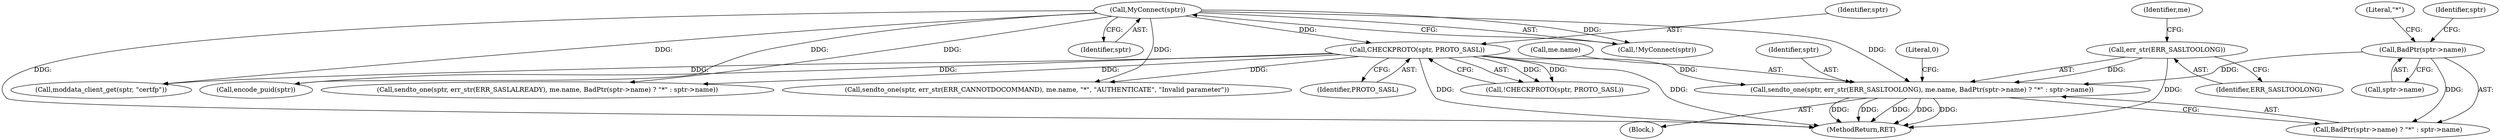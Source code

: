 digraph "0_unrealircd_f473e355e1dc422c4f019dbf86bc50ba1a34a766@API" {
"1000187" [label="(Call,sendto_one(sptr, err_str(ERR_SASLTOOLONG), me.name, BadPtr(sptr->name) ? \"*\" : sptr->name))"];
"1000122" [label="(Call,CHECKPROTO(sptr, PROTO_SASL))"];
"1000114" [label="(Call,MyConnect(sptr))"];
"1000189" [label="(Call,err_str(ERR_SASLTOOLONG))"];
"1000195" [label="(Call,BadPtr(sptr->name))"];
"1000195" [label="(Call,BadPtr(sptr->name))"];
"1000115" [label="(Identifier,sptr)"];
"1000123" [label="(Identifier,sptr)"];
"1000186" [label="(Block,)"];
"1000300" [label="(Call,encode_puid(sptr))"];
"1000113" [label="(Call,!MyConnect(sptr))"];
"1000192" [label="(Identifier,me)"];
"1000134" [label="(Call,sendto_one(sptr, err_str(ERR_SASLALREADY), me.name, BadPtr(sptr->name) ? \"*\" : sptr->name))"];
"1000313" [label="(MethodReturn,RET)"];
"1000122" [label="(Call,CHECKPROTO(sptr, PROTO_SASL))"];
"1000189" [label="(Call,err_str(ERR_SASLTOOLONG))"];
"1000187" [label="(Call,sendto_one(sptr, err_str(ERR_SASLTOOLONG), me.name, BadPtr(sptr->name) ? \"*\" : sptr->name))"];
"1000196" [label="(Call,sptr->name)"];
"1000199" [label="(Literal,\"*\")"];
"1000201" [label="(Identifier,sptr)"];
"1000241" [label="(Call,moddata_client_get(sptr, \"certfp\"))"];
"1000167" [label="(Call,sendto_one(sptr, err_str(ERR_CANNOTDOCOMMAND), me.name, \"*\", \"AUTHENTICATE\", \"Invalid parameter\"))"];
"1000204" [label="(Literal,0)"];
"1000191" [label="(Call,me.name)"];
"1000114" [label="(Call,MyConnect(sptr))"];
"1000188" [label="(Identifier,sptr)"];
"1000121" [label="(Call,!CHECKPROTO(sptr, PROTO_SASL))"];
"1000194" [label="(Call,BadPtr(sptr->name) ? \"*\" : sptr->name)"];
"1000190" [label="(Identifier,ERR_SASLTOOLONG)"];
"1000124" [label="(Identifier,PROTO_SASL)"];
"1000187" -> "1000186"  [label="AST: "];
"1000187" -> "1000194"  [label="CFG: "];
"1000188" -> "1000187"  [label="AST: "];
"1000189" -> "1000187"  [label="AST: "];
"1000191" -> "1000187"  [label="AST: "];
"1000194" -> "1000187"  [label="AST: "];
"1000204" -> "1000187"  [label="CFG: "];
"1000187" -> "1000313"  [label="DDG: "];
"1000187" -> "1000313"  [label="DDG: "];
"1000187" -> "1000313"  [label="DDG: "];
"1000187" -> "1000313"  [label="DDG: "];
"1000187" -> "1000313"  [label="DDG: "];
"1000122" -> "1000187"  [label="DDG: "];
"1000114" -> "1000187"  [label="DDG: "];
"1000189" -> "1000187"  [label="DDG: "];
"1000195" -> "1000187"  [label="DDG: "];
"1000122" -> "1000121"  [label="AST: "];
"1000122" -> "1000124"  [label="CFG: "];
"1000123" -> "1000122"  [label="AST: "];
"1000124" -> "1000122"  [label="AST: "];
"1000121" -> "1000122"  [label="CFG: "];
"1000122" -> "1000313"  [label="DDG: "];
"1000122" -> "1000313"  [label="DDG: "];
"1000122" -> "1000121"  [label="DDG: "];
"1000122" -> "1000121"  [label="DDG: "];
"1000114" -> "1000122"  [label="DDG: "];
"1000122" -> "1000134"  [label="DDG: "];
"1000122" -> "1000167"  [label="DDG: "];
"1000122" -> "1000241"  [label="DDG: "];
"1000122" -> "1000300"  [label="DDG: "];
"1000114" -> "1000113"  [label="AST: "];
"1000114" -> "1000115"  [label="CFG: "];
"1000115" -> "1000114"  [label="AST: "];
"1000113" -> "1000114"  [label="CFG: "];
"1000114" -> "1000313"  [label="DDG: "];
"1000114" -> "1000113"  [label="DDG: "];
"1000114" -> "1000134"  [label="DDG: "];
"1000114" -> "1000167"  [label="DDG: "];
"1000114" -> "1000241"  [label="DDG: "];
"1000114" -> "1000300"  [label="DDG: "];
"1000189" -> "1000190"  [label="CFG: "];
"1000190" -> "1000189"  [label="AST: "];
"1000192" -> "1000189"  [label="CFG: "];
"1000189" -> "1000313"  [label="DDG: "];
"1000195" -> "1000194"  [label="AST: "];
"1000195" -> "1000196"  [label="CFG: "];
"1000196" -> "1000195"  [label="AST: "];
"1000199" -> "1000195"  [label="CFG: "];
"1000201" -> "1000195"  [label="CFG: "];
"1000195" -> "1000194"  [label="DDG: "];
}
